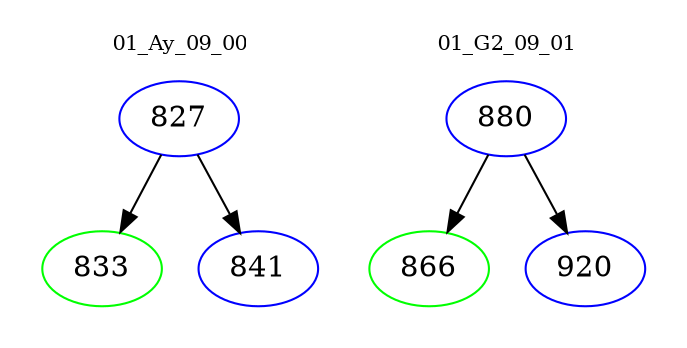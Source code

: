 digraph{
subgraph cluster_0 {
color = white
label = "01_Ay_09_00";
fontsize=10;
T0_827 [label="827", color="blue"]
T0_827 -> T0_833 [color="black"]
T0_833 [label="833", color="green"]
T0_827 -> T0_841 [color="black"]
T0_841 [label="841", color="blue"]
}
subgraph cluster_1 {
color = white
label = "01_G2_09_01";
fontsize=10;
T1_880 [label="880", color="blue"]
T1_880 -> T1_866 [color="black"]
T1_866 [label="866", color="green"]
T1_880 -> T1_920 [color="black"]
T1_920 [label="920", color="blue"]
}
}
